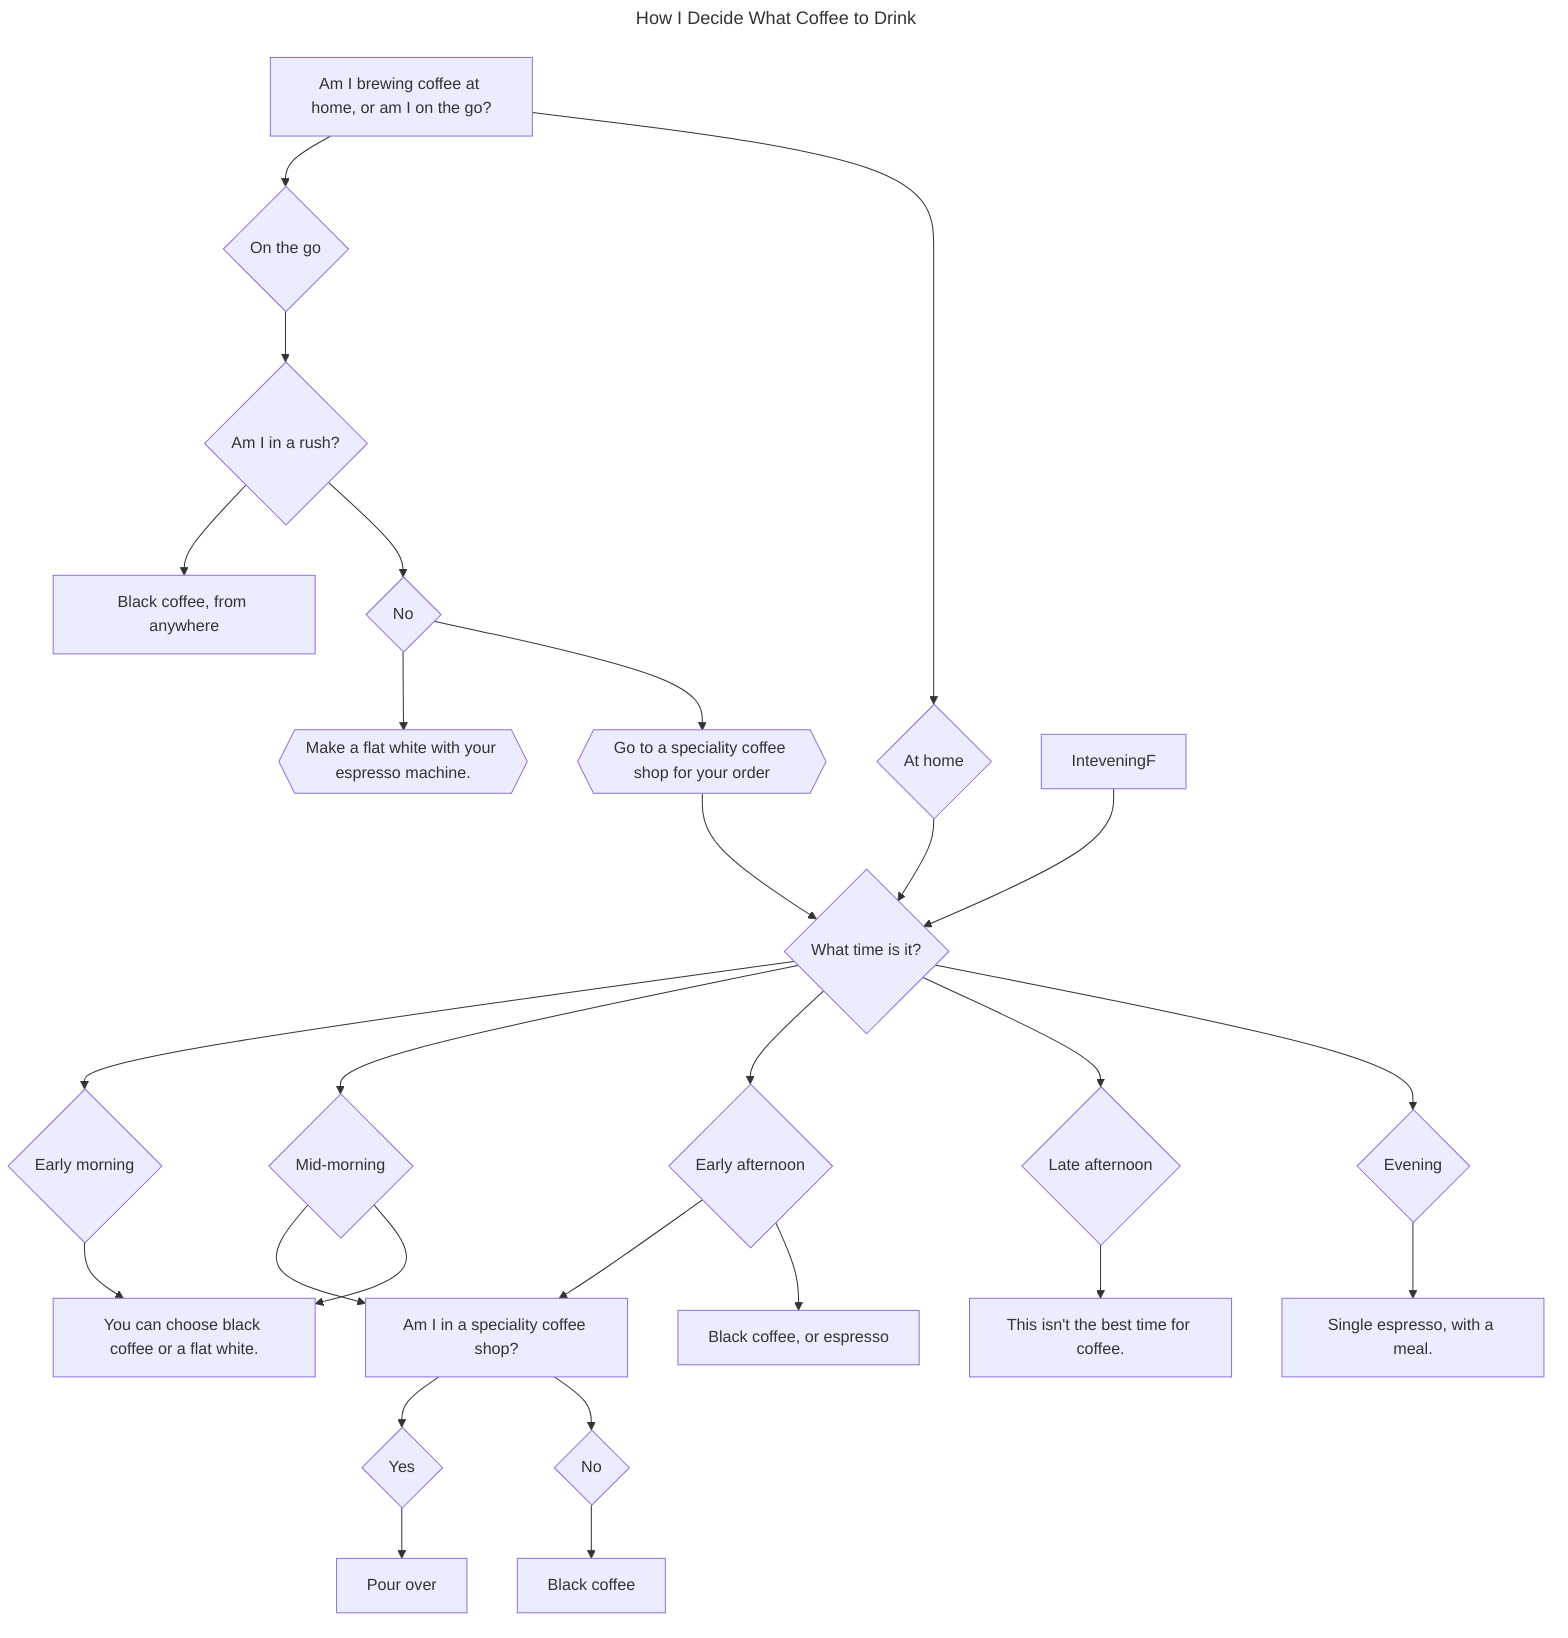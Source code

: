 ---
title: How I Decide What Coffee to Drink
---

flowchart TD
    A[Am I brewing coffee at home, or am I on the go?]
    A --> B{On the go}
    A --> C{At home}
    C --> L
    B --> E{Am I in a rush?}
    E --> F{Yes}
    G --> Home{{Make a flat white with your espresso machine.}}
    F[Black coffee, from anywhere]
    E --> G{No}
    G --> InterveningG{{Go to a speciality coffee shop for your order}}
    InteveningF --> L
    InterveningG --> L{What time is it?}
    L --> M{Early morning}
    L --> N{Mid-morning}
    L --> O{Early afternoon}
    L --> P{Late afternoon}
    N --> SpecialityCoffee[Am I in a speciality coffee shop?]
    O --> SpecialityCoffee
    SpecialityCoffee --> Y{Yes}
    SpecialityCoffee --> Z{No}
    Y --> AA[Pour over]
    Z --> AB[Black coffee]
    L --> Q{Evening}
    Q --> R[Single espresso, with a meal.]
    P --> S[This isn't the best time for coffee.]
    M --> T[You can choose black coffee or a flat white.]
    N --> T
    O --> U[Black coffee, or espresso]